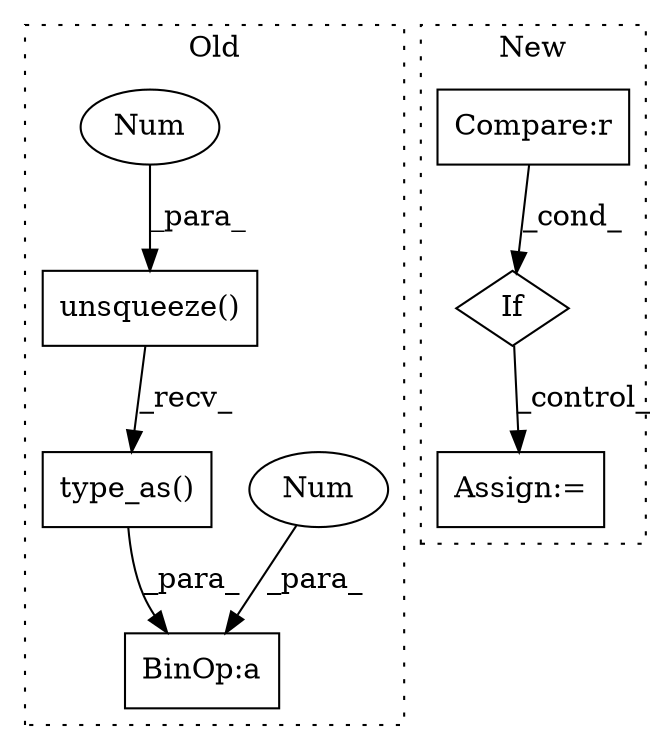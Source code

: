 digraph G {
subgraph cluster0 {
1 [label="type_as()" a="75" s="6308,6344" l="35,1" shape="box"];
4 [label="BinOp:a" a="82" s="6305" l="3" shape="box"];
5 [label="Num" a="76" s="6304" l="1" shape="ellipse"];
7 [label="unsqueeze()" a="75" s="6308,6333" l="23,1" shape="box"];
8 [label="Num" a="76" s="6331" l="2" shape="ellipse"];
label = "Old";
style="dotted";
}
subgraph cluster1 {
2 [label="If" a="96" s="5761" l="3" shape="diamond"];
3 [label="Assign:=" a="68" s="5807" l="4" shape="box"];
6 [label="Compare:r" a="40" s="5764" l="28" shape="box"];
label = "New";
style="dotted";
}
1 -> 4 [label="_para_"];
2 -> 3 [label="_control_"];
5 -> 4 [label="_para_"];
6 -> 2 [label="_cond_"];
7 -> 1 [label="_recv_"];
8 -> 7 [label="_para_"];
}